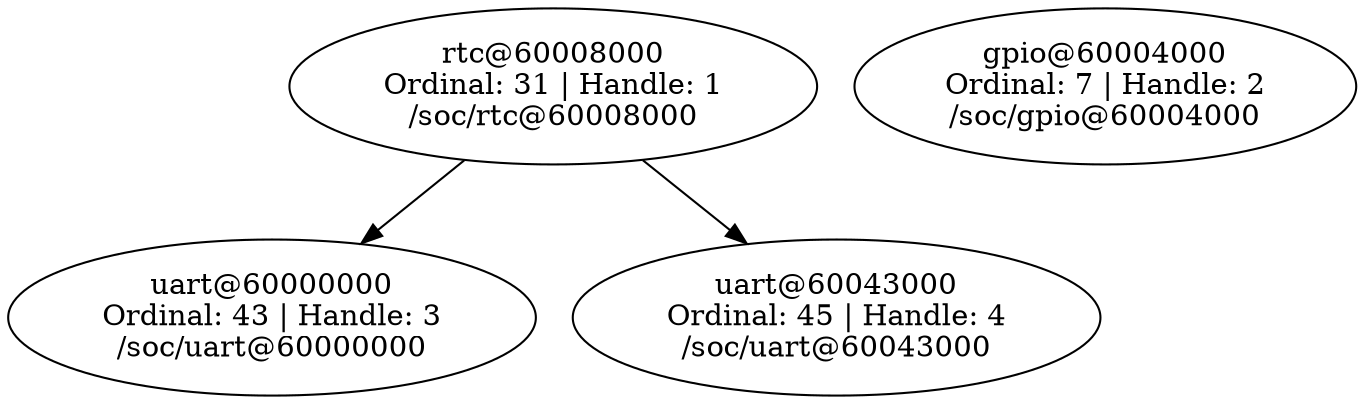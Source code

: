 // /home/user/csse4011/Vidar-Blue/ESP_GPIO_TEST/blinky/build/zephyr/zephyr_pre0.elf
digraph "Device dependency graph" {
	31 [label="rtc@60008000\nOrdinal: 31 | Handle: 1\n/soc/rtc@60008000"]
	7 [label="gpio@60004000\nOrdinal: 7 | Handle: 2\n/soc/gpio@60004000"]
	43 [label="uart@60000000\nOrdinal: 43 | Handle: 3\n/soc/uart@60000000"]
	45 [label="uart@60043000\nOrdinal: 45 | Handle: 4\n/soc/uart@60043000"]
	31 -> 43
	31 -> 45
}
